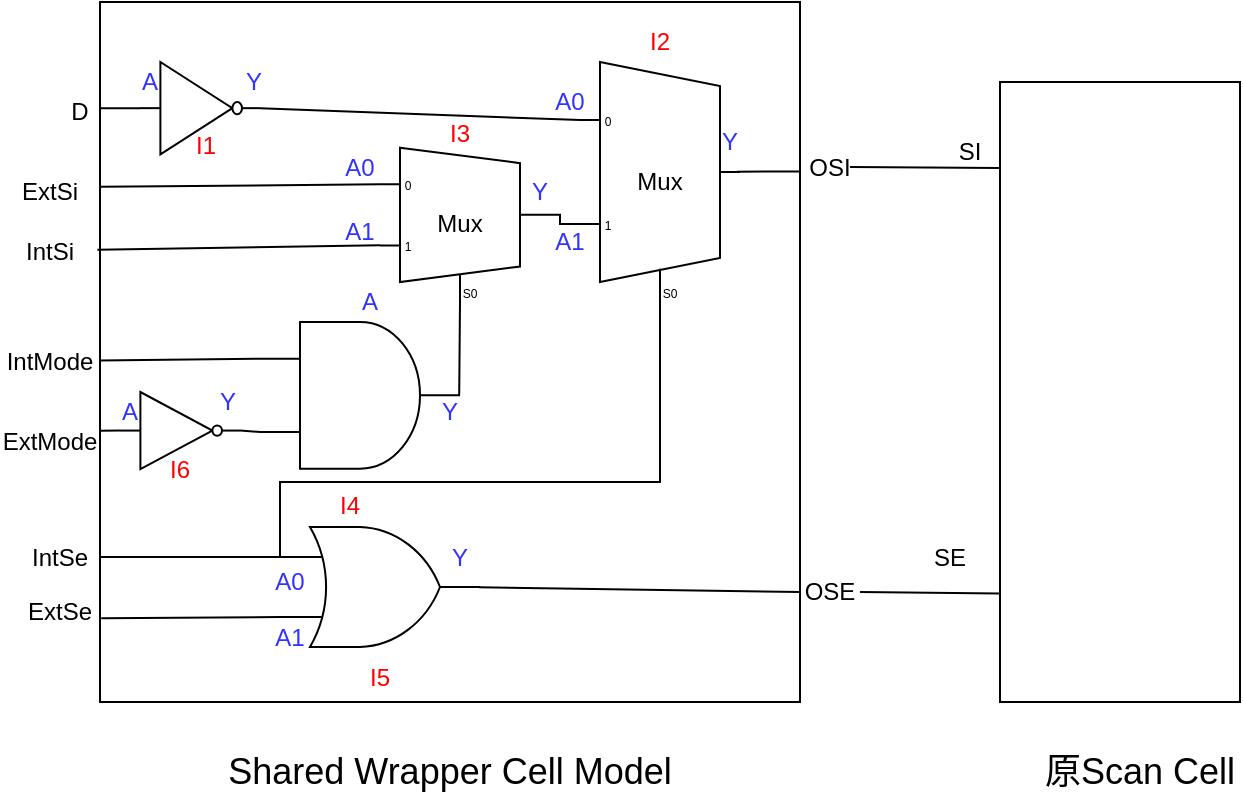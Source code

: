 <mxfile version="26.2.13">
  <diagram name="第 1 页" id="48mr7mPzPZLggGOHGlx9">
    <mxGraphModel dx="985" dy="529" grid="1" gridSize="10" guides="1" tooltips="1" connect="1" arrows="1" fold="1" page="1" pageScale="1" pageWidth="850" pageHeight="1100" math="0" shadow="0">
      <root>
        <mxCell id="0" />
        <mxCell id="1" parent="0" />
        <mxCell id="o2twZHTqC8CcQITAQYFz-7" value="" style="rounded=0;whiteSpace=wrap;html=1;" parent="1" vertex="1">
          <mxGeometry x="190" y="310" width="350" height="350" as="geometry" />
        </mxCell>
        <mxCell id="o2twZHTqC8CcQITAQYFz-8" value="D" style="text;html=1;align=center;verticalAlign=middle;whiteSpace=wrap;rounded=0;" parent="1" vertex="1">
          <mxGeometry x="170" y="352.5" width="20" height="25" as="geometry" />
        </mxCell>
        <mxCell id="o2twZHTqC8CcQITAQYFz-9" value="IntSe" style="text;html=1;align=center;verticalAlign=middle;whiteSpace=wrap;rounded=0;" parent="1" vertex="1">
          <mxGeometry x="150" y="572.5" width="40" height="30" as="geometry" />
        </mxCell>
        <mxCell id="o2twZHTqC8CcQITAQYFz-10" value="ExtSe" style="text;html=1;align=center;verticalAlign=middle;whiteSpace=wrap;rounded=0;" parent="1" vertex="1">
          <mxGeometry x="150" y="600" width="40" height="30" as="geometry" />
        </mxCell>
        <mxCell id="o2twZHTqC8CcQITAQYFz-11" value="IntMode" style="text;html=1;align=center;verticalAlign=middle;whiteSpace=wrap;rounded=0;" parent="1" vertex="1">
          <mxGeometry x="140" y="475" width="50" height="30" as="geometry" />
        </mxCell>
        <mxCell id="o2twZHTqC8CcQITAQYFz-12" value="ExtMode" style="text;html=1;align=center;verticalAlign=middle;whiteSpace=wrap;rounded=0;" parent="1" vertex="1">
          <mxGeometry x="140" y="515" width="50" height="30" as="geometry" />
        </mxCell>
        <mxCell id="o2twZHTqC8CcQITAQYFz-13" value="IntSi" style="text;html=1;align=center;verticalAlign=middle;whiteSpace=wrap;rounded=0;" parent="1" vertex="1">
          <mxGeometry x="140" y="420" width="50" height="30" as="geometry" />
        </mxCell>
        <mxCell id="o2twZHTqC8CcQITAQYFz-14" value="ExtSi" style="text;html=1;align=center;verticalAlign=middle;whiteSpace=wrap;rounded=0;" parent="1" vertex="1">
          <mxGeometry x="140" y="390" width="50" height="30" as="geometry" />
        </mxCell>
        <mxCell id="o2twZHTqC8CcQITAQYFz-15" value="OSI" style="text;html=1;align=center;verticalAlign=middle;whiteSpace=wrap;rounded=0;" parent="1" vertex="1">
          <mxGeometry x="545" y="377.5" width="20" height="30" as="geometry" />
        </mxCell>
        <mxCell id="o2twZHTqC8CcQITAQYFz-16" value="OSE" style="text;html=1;align=center;verticalAlign=middle;whiteSpace=wrap;rounded=0;" parent="1" vertex="1">
          <mxGeometry x="540" y="590" width="30" height="30" as="geometry" />
        </mxCell>
        <mxCell id="o2twZHTqC8CcQITAQYFz-17" style="rounded=0;orthogonalLoop=1;jettySize=auto;html=1;entryX=0.005;entryY=0.143;entryDx=0;entryDy=0;entryPerimeter=0;exitX=0;exitY=0.5;exitDx=0;exitDy=0;exitPerimeter=0;strokeColor=none;" parent="1" source="o2twZHTqC8CcQITAQYFz-1" target="o2twZHTqC8CcQITAQYFz-7" edge="1">
          <mxGeometry relative="1" as="geometry" />
        </mxCell>
        <mxCell id="o2twZHTqC8CcQITAQYFz-18" value="" style="endArrow=none;html=1;rounded=0;exitX=0;exitY=0.5;exitDx=0;exitDy=0;exitPerimeter=0;entryX=0.983;entryY=0.426;entryDx=0;entryDy=0;entryPerimeter=0;" parent="1" source="o2twZHTqC8CcQITAQYFz-1" target="o2twZHTqC8CcQITAQYFz-8" edge="1">
          <mxGeometry width="50" height="50" relative="1" as="geometry">
            <mxPoint x="260" y="320" as="sourcePoint" />
            <mxPoint x="310" y="270" as="targetPoint" />
          </mxGeometry>
        </mxCell>
        <mxCell id="o2twZHTqC8CcQITAQYFz-21" value="" style="endArrow=none;html=1;rounded=0;exitX=1;exitY=0.5;exitDx=0;exitDy=0;exitPerimeter=0;entryX=0;entryY=0.217;entryDx=0;entryDy=3;entryPerimeter=0;" parent="1" source="o2twZHTqC8CcQITAQYFz-1" target="o2twZHTqC8CcQITAQYFz-2" edge="1">
          <mxGeometry width="50" height="50" relative="1" as="geometry">
            <mxPoint x="430" y="450" as="sourcePoint" />
            <mxPoint x="480" y="400" as="targetPoint" />
          </mxGeometry>
        </mxCell>
        <mxCell id="o2twZHTqC8CcQITAQYFz-22" value="" style="endArrow=none;html=1;rounded=0;exitX=1;exitY=0.5;exitDx=0;exitDy=-5;exitPerimeter=0;entryX=0;entryY=0.65;entryDx=0;entryDy=3;entryPerimeter=0;edgeStyle=orthogonalEdgeStyle;" parent="1" source="o2twZHTqC8CcQITAQYFz-3" target="o2twZHTqC8CcQITAQYFz-2" edge="1">
          <mxGeometry width="50" height="50" relative="1" as="geometry">
            <mxPoint x="430" y="450" as="sourcePoint" />
            <mxPoint x="480" y="400" as="targetPoint" />
          </mxGeometry>
        </mxCell>
        <mxCell id="o2twZHTqC8CcQITAQYFz-26" value="" style="endArrow=none;html=1;rounded=0;exitX=0.996;exitY=0.5;exitDx=0;exitDy=0;exitPerimeter=0;entryX=0.375;entryY=1;entryDx=10;entryDy=0;entryPerimeter=0;" parent="1" source="o2twZHTqC8CcQITAQYFz-4" target="o2twZHTqC8CcQITAQYFz-3" edge="1">
          <mxGeometry width="50" height="50" relative="1" as="geometry">
            <mxPoint x="430" y="550" as="sourcePoint" />
            <mxPoint x="480" y="500" as="targetPoint" />
          </mxGeometry>
        </mxCell>
        <mxCell id="o2twZHTqC8CcQITAQYFz-29" value="" style="group" parent="1" vertex="1" connectable="0">
          <mxGeometry x="430" y="320" width="90" height="140" as="geometry" />
        </mxCell>
        <mxCell id="o2twZHTqC8CcQITAQYFz-2" value="Mux" style="shadow=0;dashed=0;align=center;html=1;strokeWidth=1;shape=mxgraph.electrical.abstract.mux2;whiteSpace=wrap;direction=east;flipH=0;flipV=0;" parent="o2twZHTqC8CcQITAQYFz-29" vertex="1">
          <mxGeometry y="20" width="80" height="120" as="geometry" />
        </mxCell>
        <mxCell id="o2twZHTqC8CcQITAQYFz-24" value="&lt;font style=&quot;color: rgb(255, 0, 0);&quot;&gt;I2&lt;/font&gt;" style="text;html=1;align=center;verticalAlign=middle;whiteSpace=wrap;rounded=0;" parent="o2twZHTqC8CcQITAQYFz-29" vertex="1">
          <mxGeometry x="25" width="30" height="20" as="geometry" />
        </mxCell>
        <mxCell id="o2twZHTqC8CcQITAQYFz-54" value="&lt;font style=&quot;color: rgb(51, 51, 255);&quot;&gt;Y&lt;/font&gt;" style="text;html=1;align=center;verticalAlign=middle;whiteSpace=wrap;rounded=0;" parent="o2twZHTqC8CcQITAQYFz-29" vertex="1">
          <mxGeometry x="60" y="50" width="30" height="20" as="geometry" />
        </mxCell>
        <mxCell id="o2twZHTqC8CcQITAQYFz-30" value="" style="group" parent="1" vertex="1" connectable="0">
          <mxGeometry x="330" y="370" width="80" height="90" as="geometry" />
        </mxCell>
        <mxCell id="o2twZHTqC8CcQITAQYFz-3" value="Mux" style="shadow=0;dashed=0;align=center;html=1;strokeWidth=1;shape=mxgraph.electrical.abstract.mux2;whiteSpace=wrap;" parent="o2twZHTqC8CcQITAQYFz-30" vertex="1">
          <mxGeometry y="12.857" width="80" height="77.143" as="geometry" />
        </mxCell>
        <mxCell id="o2twZHTqC8CcQITAQYFz-25" value="&lt;font style=&quot;color: rgb(255, 0, 0);&quot;&gt;I3&lt;/font&gt;" style="text;html=1;align=center;verticalAlign=middle;whiteSpace=wrap;rounded=0;" parent="o2twZHTqC8CcQITAQYFz-30" vertex="1">
          <mxGeometry x="25" width="30" height="12.857" as="geometry" />
        </mxCell>
        <mxCell id="o2twZHTqC8CcQITAQYFz-31" value="" style="group" parent="1" vertex="1" connectable="0">
          <mxGeometry x="270" y="470" width="100" height="110" as="geometry" />
        </mxCell>
        <mxCell id="o2twZHTqC8CcQITAQYFz-4" value="" style="verticalLabelPosition=bottom;shadow=0;dashed=0;align=center;html=1;verticalAlign=top;shape=mxgraph.electrical.logic_gates.logic_gate;operation=and;" parent="o2twZHTqC8CcQITAQYFz-31" vertex="1">
          <mxGeometry width="100" height="73.333" as="geometry" />
        </mxCell>
        <mxCell id="o2twZHTqC8CcQITAQYFz-27" value="&lt;font style=&quot;color: rgb(255, 0, 0);&quot;&gt;I4&lt;/font&gt;" style="text;html=1;align=center;verticalAlign=middle;whiteSpace=wrap;rounded=0;" parent="o2twZHTqC8CcQITAQYFz-31" vertex="1">
          <mxGeometry x="30" y="79.444" width="30" height="24.444" as="geometry" />
        </mxCell>
        <mxCell id="o2twZHTqC8CcQITAQYFz-33" value="" style="group" parent="1" vertex="1" connectable="0">
          <mxGeometry x="200" y="505" width="69" height="50" as="geometry" />
        </mxCell>
        <mxCell id="o2twZHTqC8CcQITAQYFz-6" value="" style="verticalLabelPosition=bottom;shadow=0;dashed=0;align=center;html=1;verticalAlign=top;shape=mxgraph.electrical.logic_gates.inverter_2" parent="o2twZHTqC8CcQITAQYFz-33" vertex="1">
          <mxGeometry width="60" height="38.571" as="geometry" />
        </mxCell>
        <mxCell id="o2twZHTqC8CcQITAQYFz-32" value="&lt;font style=&quot;color: rgb(255, 0, 0);&quot;&gt;I6&lt;/font&gt;" style="text;html=1;align=center;verticalAlign=middle;whiteSpace=wrap;rounded=0;" parent="o2twZHTqC8CcQITAQYFz-33" vertex="1">
          <mxGeometry x="21" y="32.143" width="18" height="12.857" as="geometry" />
        </mxCell>
        <mxCell id="o2twZHTqC8CcQITAQYFz-46" value="" style="endArrow=none;html=1;rounded=0;exitX=0;exitY=0.25;exitDx=0;exitDy=0;exitPerimeter=0;edgeStyle=elbowEdgeStyle;elbow=vertical;" parent="o2twZHTqC8CcQITAQYFz-33" source="o2twZHTqC8CcQITAQYFz-5" edge="1">
          <mxGeometry width="50" height="50" relative="1" as="geometry">
            <mxPoint x="70" y="85" as="sourcePoint" />
            <mxPoint x="270" y="-45" as="targetPoint" />
            <Array as="points">
              <mxPoint x="180" y="45" />
            </Array>
          </mxGeometry>
        </mxCell>
        <mxCell id="o2twZHTqC8CcQITAQYFz-60" value="&lt;font style=&quot;color: rgb(51, 51, 255);&quot;&gt;Y&lt;/font&gt;" style="text;html=1;align=center;verticalAlign=middle;whiteSpace=wrap;rounded=0;" parent="o2twZHTqC8CcQITAQYFz-33" vertex="1">
          <mxGeometry x="39" y="-5" width="30" height="20" as="geometry" />
        </mxCell>
        <mxCell id="o2twZHTqC8CcQITAQYFz-35" value="" style="endArrow=none;html=1;rounded=0;exitX=1;exitY=0.5;exitDx=0;exitDy=0;exitPerimeter=0;entryX=0;entryY=0.75;entryDx=0;entryDy=0;entryPerimeter=0;" parent="1" source="o2twZHTqC8CcQITAQYFz-6" target="o2twZHTqC8CcQITAQYFz-4" edge="1">
          <mxGeometry width="50" height="50" relative="1" as="geometry">
            <mxPoint x="480" y="580" as="sourcePoint" />
            <mxPoint x="530" y="530" as="targetPoint" />
          </mxGeometry>
        </mxCell>
        <mxCell id="o2twZHTqC8CcQITAQYFz-37" value="" style="group" parent="1" vertex="1" connectable="0">
          <mxGeometry x="280" y="572.5" width="100" height="85" as="geometry" />
        </mxCell>
        <mxCell id="o2twZHTqC8CcQITAQYFz-5" value="" style="verticalLabelPosition=bottom;shadow=0;dashed=0;align=center;html=1;verticalAlign=top;shape=mxgraph.electrical.logic_gates.logic_gate;operation=or;" parent="o2twZHTqC8CcQITAQYFz-37" vertex="1">
          <mxGeometry width="100" height="60" as="geometry" />
        </mxCell>
        <mxCell id="o2twZHTqC8CcQITAQYFz-36" value="&lt;font style=&quot;color: rgb(255, 0, 0);&quot;&gt;I5&lt;/font&gt;" style="text;html=1;align=center;verticalAlign=middle;whiteSpace=wrap;rounded=0;" parent="o2twZHTqC8CcQITAQYFz-37" vertex="1">
          <mxGeometry x="35" y="65" width="30" height="20" as="geometry" />
        </mxCell>
        <mxCell id="o2twZHTqC8CcQITAQYFz-65" value="&lt;font style=&quot;color: rgb(51, 51, 255);&quot;&gt;A1&lt;/font&gt;" style="text;html=1;align=center;verticalAlign=middle;whiteSpace=wrap;rounded=0;" parent="o2twZHTqC8CcQITAQYFz-37" vertex="1">
          <mxGeometry x="-10" y="45" width="30" height="20" as="geometry" />
        </mxCell>
        <mxCell id="o2twZHTqC8CcQITAQYFz-38" value="" style="endArrow=none;html=1;rounded=0;exitX=1.001;exitY=0.311;exitDx=0;exitDy=0;exitPerimeter=0;entryX=0;entryY=0.5;entryDx=0;entryDy=0;entryPerimeter=0;" parent="1" source="o2twZHTqC8CcQITAQYFz-12" target="o2twZHTqC8CcQITAQYFz-6" edge="1">
          <mxGeometry width="50" height="50" relative="1" as="geometry">
            <mxPoint x="200" y="560" as="sourcePoint" />
            <mxPoint x="250" y="510" as="targetPoint" />
          </mxGeometry>
        </mxCell>
        <mxCell id="o2twZHTqC8CcQITAQYFz-39" value="" style="endArrow=none;html=1;rounded=0;entryX=0;entryY=0.25;entryDx=0;entryDy=0;entryPerimeter=0;exitX=0.991;exitY=0.475;exitDx=0;exitDy=0;exitPerimeter=0;" parent="1" source="o2twZHTqC8CcQITAQYFz-11" target="o2twZHTqC8CcQITAQYFz-4" edge="1">
          <mxGeometry width="50" height="50" relative="1" as="geometry">
            <mxPoint x="190" y="560" as="sourcePoint" />
            <mxPoint x="240" y="510" as="targetPoint" />
          </mxGeometry>
        </mxCell>
        <mxCell id="o2twZHTqC8CcQITAQYFz-40" value="" style="endArrow=none;html=1;rounded=0;entryX=0;entryY=0.198;entryDx=0;entryDy=3;entryPerimeter=0;exitX=0;exitY=0.264;exitDx=0;exitDy=0;exitPerimeter=0;" parent="1" source="o2twZHTqC8CcQITAQYFz-7" target="o2twZHTqC8CcQITAQYFz-3" edge="1">
          <mxGeometry width="50" height="50" relative="1" as="geometry">
            <mxPoint x="280" y="430" as="sourcePoint" />
            <mxPoint x="330" y="380" as="targetPoint" />
          </mxGeometry>
        </mxCell>
        <mxCell id="o2twZHTqC8CcQITAQYFz-41" value="" style="endArrow=none;html=1;rounded=0;entryX=0;entryY=0.594;entryDx=0;entryDy=3;entryPerimeter=0;exitX=0.974;exitY=0.464;exitDx=0;exitDy=0;exitPerimeter=0;" parent="1" source="o2twZHTqC8CcQITAQYFz-13" target="o2twZHTqC8CcQITAQYFz-3" edge="1">
          <mxGeometry width="50" height="50" relative="1" as="geometry">
            <mxPoint x="280" y="430" as="sourcePoint" />
            <mxPoint x="330" y="380" as="targetPoint" />
          </mxGeometry>
        </mxCell>
        <mxCell id="o2twZHTqC8CcQITAQYFz-42" value="" style="group" parent="1" vertex="1" connectable="0">
          <mxGeometry x="210" y="340" width="72" height="50" as="geometry" />
        </mxCell>
        <mxCell id="o2twZHTqC8CcQITAQYFz-1" value="" style="verticalLabelPosition=bottom;shadow=0;dashed=0;align=center;html=1;verticalAlign=top;shape=mxgraph.electrical.logic_gates.inverter_2" parent="o2twZHTqC8CcQITAQYFz-42" vertex="1">
          <mxGeometry width="60" height="46.154" as="geometry" />
        </mxCell>
        <mxCell id="o2twZHTqC8CcQITAQYFz-23" value="&lt;font style=&quot;color: rgb(255, 0, 0);&quot;&gt;I1&lt;/font&gt;" style="text;html=1;align=center;verticalAlign=middle;whiteSpace=wrap;rounded=0;" parent="o2twZHTqC8CcQITAQYFz-42" vertex="1">
          <mxGeometry x="24" y="34.615" width="18" height="15.385" as="geometry" />
        </mxCell>
        <mxCell id="o2twZHTqC8CcQITAQYFz-49" value="&lt;font style=&quot;color: rgb(51, 51, 255);&quot;&gt;A&lt;/font&gt;" style="text;html=1;align=center;verticalAlign=middle;whiteSpace=wrap;rounded=0;" parent="o2twZHTqC8CcQITAQYFz-42" vertex="1">
          <mxGeometry x="-10" width="30" height="20" as="geometry" />
        </mxCell>
        <mxCell id="o2twZHTqC8CcQITAQYFz-51" value="&lt;font style=&quot;color: rgb(51, 51, 255);&quot;&gt;Y&lt;/font&gt;" style="text;html=1;align=center;verticalAlign=middle;whiteSpace=wrap;rounded=0;" parent="o2twZHTqC8CcQITAQYFz-42" vertex="1">
          <mxGeometry x="42" width="30" height="20" as="geometry" />
        </mxCell>
        <mxCell id="o2twZHTqC8CcQITAQYFz-43" value="" style="endArrow=none;html=1;rounded=0;entryX=0;entryY=0.25;entryDx=0;entryDy=0;entryPerimeter=0;exitX=1;exitY=0.5;exitDx=0;exitDy=0;" parent="1" source="o2twZHTqC8CcQITAQYFz-9" target="o2twZHTqC8CcQITAQYFz-5" edge="1">
          <mxGeometry width="50" height="50" relative="1" as="geometry">
            <mxPoint x="240" y="610" as="sourcePoint" />
            <mxPoint x="290" y="560" as="targetPoint" />
          </mxGeometry>
        </mxCell>
        <mxCell id="o2twZHTqC8CcQITAQYFz-44" value="" style="endArrow=none;html=1;rounded=0;entryX=0;entryY=0.75;entryDx=0;entryDy=0;entryPerimeter=0;exitX=1.015;exitY=0.605;exitDx=0;exitDy=0;exitPerimeter=0;" parent="1" source="o2twZHTqC8CcQITAQYFz-10" target="o2twZHTqC8CcQITAQYFz-5" edge="1">
          <mxGeometry width="50" height="50" relative="1" as="geometry">
            <mxPoint x="240" y="630" as="sourcePoint" />
            <mxPoint x="290" y="580" as="targetPoint" />
          </mxGeometry>
        </mxCell>
        <mxCell id="o2twZHTqC8CcQITAQYFz-45" value="" style="endArrow=none;html=1;rounded=0;entryX=0.375;entryY=1;entryDx=10;entryDy=0;entryPerimeter=0;edgeStyle=elbowEdgeStyle;elbow=vertical;" parent="1" source="o2twZHTqC8CcQITAQYFz-7" target="o2twZHTqC8CcQITAQYFz-2" edge="1">
          <mxGeometry width="50" height="50" relative="1" as="geometry">
            <mxPoint x="390" y="560" as="sourcePoint" />
            <mxPoint x="440" y="510" as="targetPoint" />
            <Array as="points">
              <mxPoint x="330" y="550" />
            </Array>
          </mxGeometry>
        </mxCell>
        <mxCell id="o2twZHTqC8CcQITAQYFz-47" value="" style="endArrow=none;html=1;rounded=0;entryX=0.981;entryY=0.457;entryDx=0;entryDy=0;entryPerimeter=0;exitX=1;exitY=0.242;exitDx=0;exitDy=0;exitPerimeter=0;" parent="1" source="o2twZHTqC8CcQITAQYFz-7" target="o2twZHTqC8CcQITAQYFz-2" edge="1">
          <mxGeometry width="50" height="50" relative="1" as="geometry">
            <mxPoint x="410" y="550" as="sourcePoint" />
            <mxPoint x="460" y="500" as="targetPoint" />
          </mxGeometry>
        </mxCell>
        <mxCell id="o2twZHTqC8CcQITAQYFz-48" value="" style="endArrow=none;html=1;rounded=0;exitX=0.994;exitY=0.502;exitDx=0;exitDy=0;exitPerimeter=0;entryX=0;entryY=0.5;entryDx=0;entryDy=0;" parent="1" source="o2twZHTqC8CcQITAQYFz-5" target="o2twZHTqC8CcQITAQYFz-16" edge="1">
          <mxGeometry width="50" height="50" relative="1" as="geometry">
            <mxPoint x="440" y="610" as="sourcePoint" />
            <mxPoint x="490" y="560" as="targetPoint" />
          </mxGeometry>
        </mxCell>
        <mxCell id="o2twZHTqC8CcQITAQYFz-52" value="&lt;font style=&quot;color: rgb(51, 51, 255);&quot;&gt;A0&lt;/font&gt;" style="text;html=1;align=center;verticalAlign=middle;whiteSpace=wrap;rounded=0;" parent="1" vertex="1">
          <mxGeometry x="410" y="350" width="30" height="20" as="geometry" />
        </mxCell>
        <mxCell id="o2twZHTqC8CcQITAQYFz-53" value="&lt;font style=&quot;color: rgb(51, 51, 255);&quot;&gt;A1&lt;/font&gt;" style="text;html=1;align=center;verticalAlign=middle;whiteSpace=wrap;rounded=0;" parent="1" vertex="1">
          <mxGeometry x="410" y="420" width="30" height="20" as="geometry" />
        </mxCell>
        <mxCell id="o2twZHTqC8CcQITAQYFz-55" value="&lt;font style=&quot;color: rgb(51, 51, 255);&quot;&gt;Y&lt;/font&gt;" style="text;html=1;align=center;verticalAlign=middle;whiteSpace=wrap;rounded=0;" parent="1" vertex="1">
          <mxGeometry x="395" y="395" width="30" height="20" as="geometry" />
        </mxCell>
        <mxCell id="o2twZHTqC8CcQITAQYFz-56" value="&lt;font style=&quot;color: rgb(51, 51, 255);&quot;&gt;A0&lt;/font&gt;" style="text;html=1;align=center;verticalAlign=middle;whiteSpace=wrap;rounded=0;" parent="1" vertex="1">
          <mxGeometry x="305" y="382.5" width="30" height="20" as="geometry" />
        </mxCell>
        <mxCell id="o2twZHTqC8CcQITAQYFz-57" value="&lt;font style=&quot;color: rgb(51, 51, 255);&quot;&gt;A1&lt;/font&gt;" style="text;html=1;align=center;verticalAlign=middle;whiteSpace=wrap;rounded=0;" parent="1" vertex="1">
          <mxGeometry x="305" y="415" width="30" height="20" as="geometry" />
        </mxCell>
        <mxCell id="o2twZHTqC8CcQITAQYFz-58" value="&lt;font style=&quot;color: rgb(51, 51, 255);&quot;&gt;Y&lt;/font&gt;" style="text;html=1;align=center;verticalAlign=middle;whiteSpace=wrap;rounded=0;" parent="1" vertex="1">
          <mxGeometry x="350" y="505" width="30" height="20" as="geometry" />
        </mxCell>
        <mxCell id="o2twZHTqC8CcQITAQYFz-59" value="&lt;font style=&quot;color: rgb(51, 51, 255);&quot;&gt;Y&lt;/font&gt;" style="text;html=1;align=center;verticalAlign=middle;whiteSpace=wrap;rounded=0;" parent="1" vertex="1">
          <mxGeometry x="355" y="577.5" width="30" height="20" as="geometry" />
        </mxCell>
        <mxCell id="o2twZHTqC8CcQITAQYFz-61" value="&lt;font style=&quot;color: rgb(51, 51, 255);&quot;&gt;A&lt;/font&gt;" style="text;html=1;align=center;verticalAlign=middle;whiteSpace=wrap;rounded=0;" parent="1" vertex="1">
          <mxGeometry x="310" y="450" width="30" height="20" as="geometry" />
        </mxCell>
        <mxCell id="o2twZHTqC8CcQITAQYFz-63" value="&lt;font style=&quot;color: rgb(51, 51, 255);&quot;&gt;A&lt;/font&gt;" style="text;html=1;align=center;verticalAlign=middle;whiteSpace=wrap;rounded=0;" parent="1" vertex="1">
          <mxGeometry x="190" y="505" width="30" height="20" as="geometry" />
        </mxCell>
        <mxCell id="o2twZHTqC8CcQITAQYFz-64" value="&lt;font style=&quot;color: rgb(51, 51, 255);&quot;&gt;A0&lt;/font&gt;" style="text;html=1;align=center;verticalAlign=middle;whiteSpace=wrap;rounded=0;" parent="1" vertex="1">
          <mxGeometry x="270" y="590" width="30" height="20" as="geometry" />
        </mxCell>
        <mxCell id="o2twZHTqC8CcQITAQYFz-66" value="&lt;font style=&quot;font-size: 18px;&quot;&gt;Shared Wrapper Cell Model&lt;/font&gt;" style="text;html=1;align=center;verticalAlign=middle;whiteSpace=wrap;rounded=0;" parent="1" vertex="1">
          <mxGeometry x="245" y="680" width="240" height="30" as="geometry" />
        </mxCell>
        <mxCell id="fo7TRg81huF7PVFmFtFo-1" value="" style="rounded=0;whiteSpace=wrap;html=1;" vertex="1" parent="1">
          <mxGeometry x="640" y="350" width="120" height="310" as="geometry" />
        </mxCell>
        <mxCell id="fo7TRg81huF7PVFmFtFo-2" value="&lt;font style=&quot;font-size: 18px;&quot;&gt;原Scan Cell&lt;/font&gt;" style="text;html=1;align=center;verticalAlign=middle;whiteSpace=wrap;rounded=0;" vertex="1" parent="1">
          <mxGeometry x="660" y="680" width="100" height="30" as="geometry" />
        </mxCell>
        <mxCell id="fo7TRg81huF7PVFmFtFo-3" value="" style="endArrow=none;html=1;rounded=0;exitX=1;exitY=0.5;exitDx=0;exitDy=0;" edge="1" parent="1" source="o2twZHTqC8CcQITAQYFz-15">
          <mxGeometry width="50" height="50" relative="1" as="geometry">
            <mxPoint x="450" y="570" as="sourcePoint" />
            <mxPoint x="640" y="393" as="targetPoint" />
          </mxGeometry>
        </mxCell>
        <mxCell id="fo7TRg81huF7PVFmFtFo-4" value="" style="endArrow=none;html=1;rounded=0;exitX=1;exitY=0.5;exitDx=0;exitDy=0;entryX=-0.002;entryY=0.825;entryDx=0;entryDy=0;entryPerimeter=0;" edge="1" parent="1" source="o2twZHTqC8CcQITAQYFz-16" target="fo7TRg81huF7PVFmFtFo-1">
          <mxGeometry width="50" height="50" relative="1" as="geometry">
            <mxPoint x="480" y="570" as="sourcePoint" />
            <mxPoint x="530" y="520" as="targetPoint" />
          </mxGeometry>
        </mxCell>
        <mxCell id="fo7TRg81huF7PVFmFtFo-6" value="SI" style="text;html=1;align=center;verticalAlign=middle;whiteSpace=wrap;rounded=0;" vertex="1" parent="1">
          <mxGeometry x="600" y="370" width="50" height="30" as="geometry" />
        </mxCell>
        <mxCell id="fo7TRg81huF7PVFmFtFo-7" value="SE" style="text;html=1;align=center;verticalAlign=middle;whiteSpace=wrap;rounded=0;" vertex="1" parent="1">
          <mxGeometry x="590" y="572.5" width="50" height="30" as="geometry" />
        </mxCell>
      </root>
    </mxGraphModel>
  </diagram>
</mxfile>
